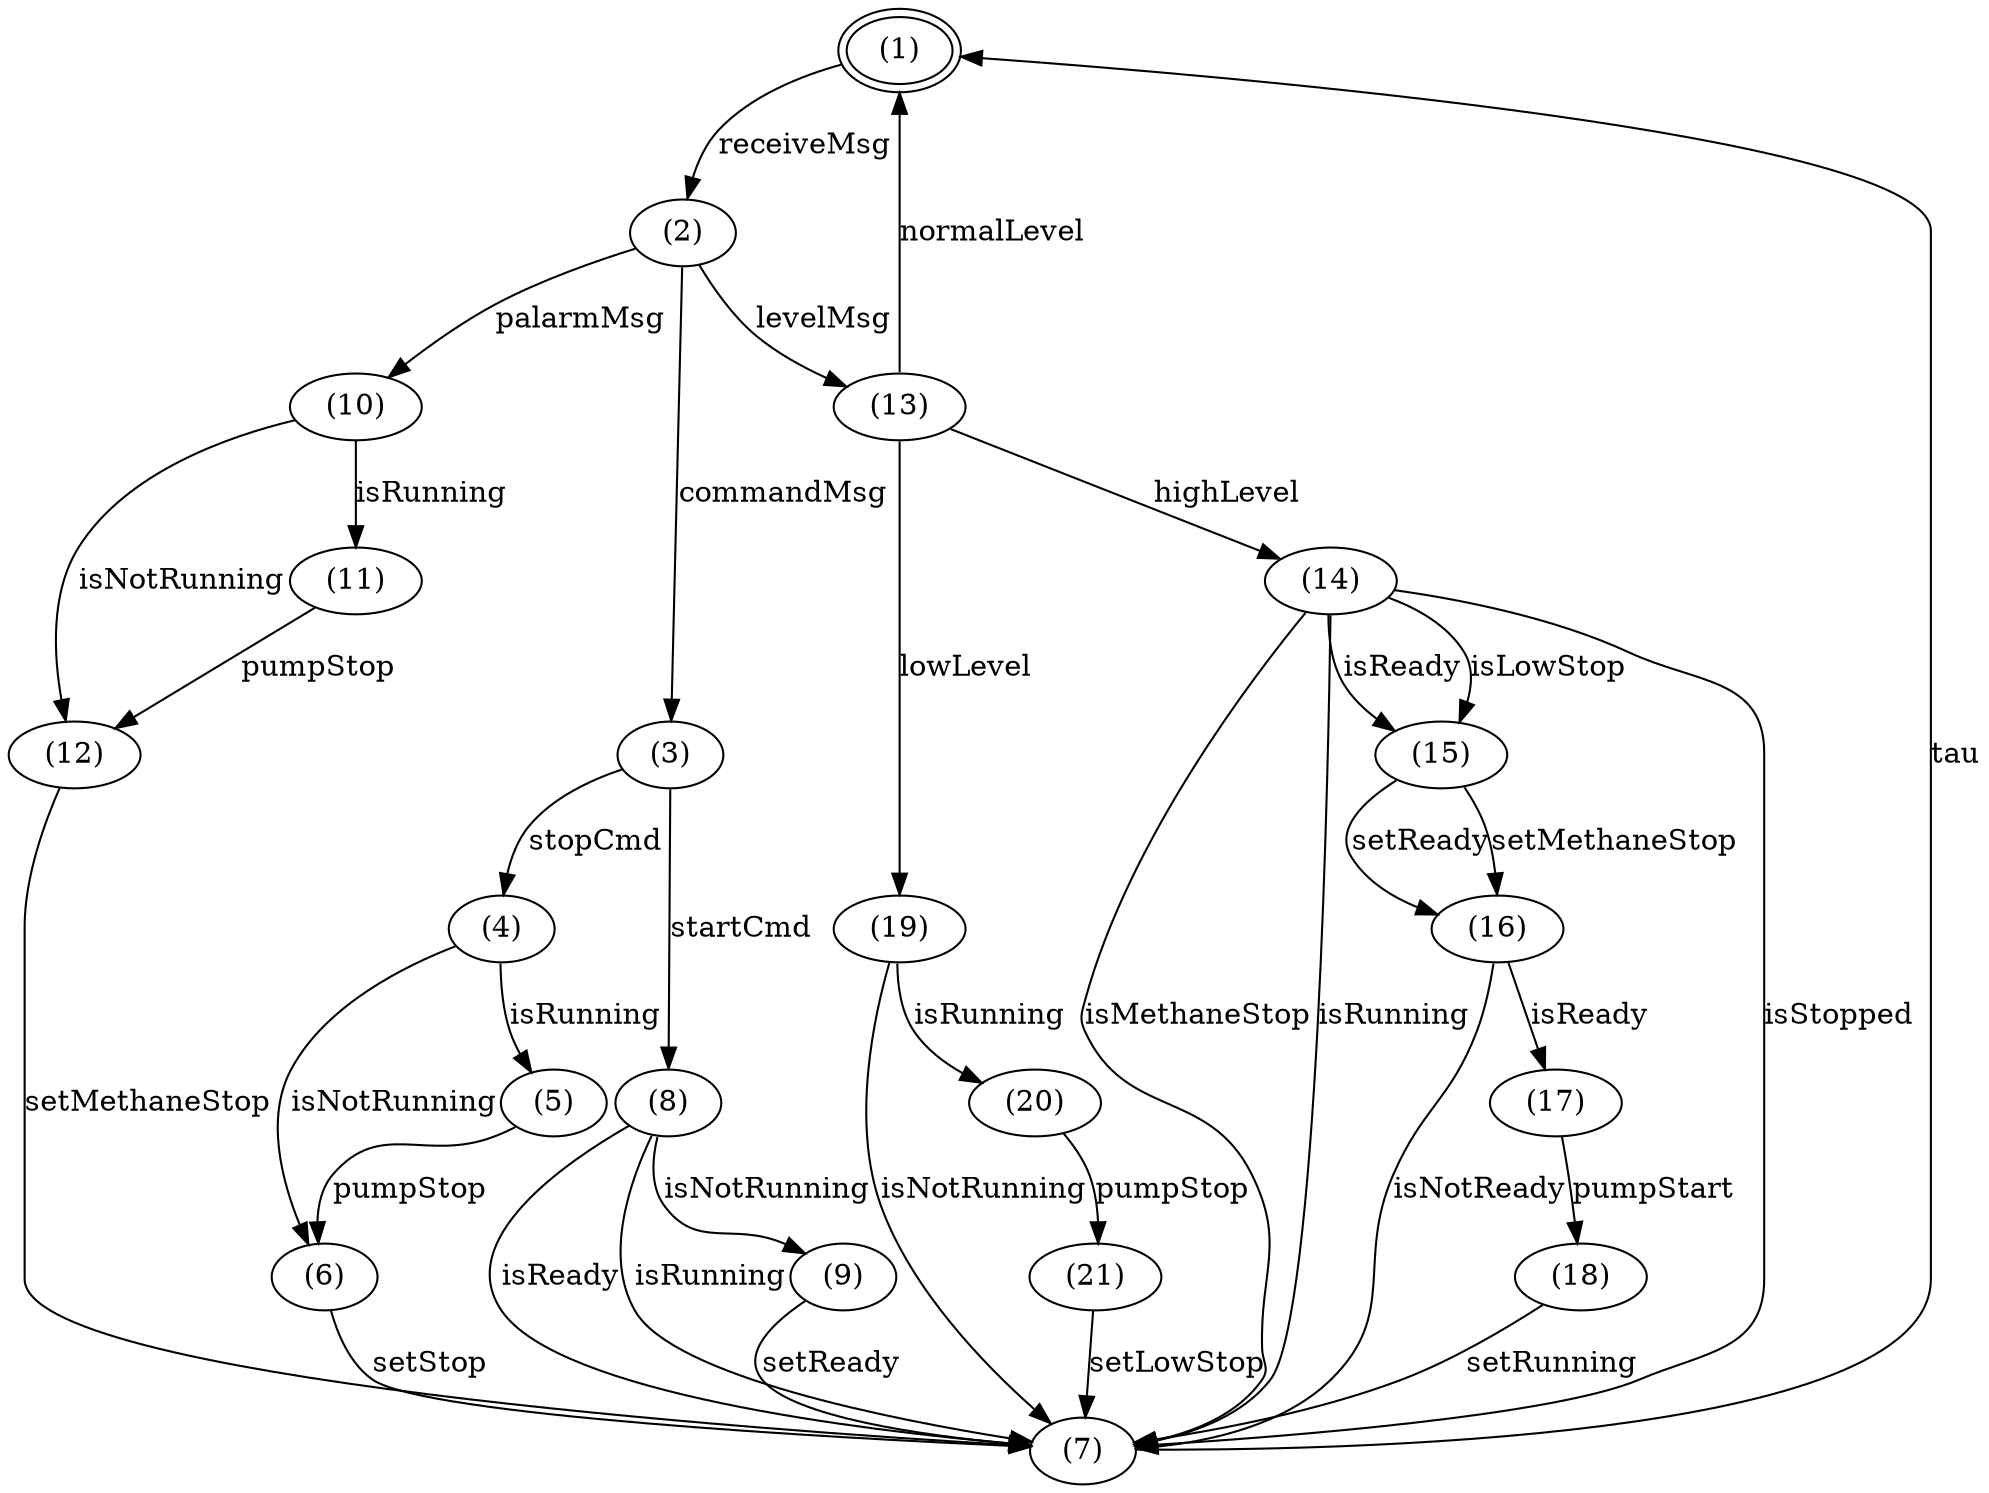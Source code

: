 digraph G {
center = TRUE;
mclimit = 10.0;
nodesep = 0.05;
node [ width=0.25, height=0.25, label="" ];
s0 [ peripheries=2 ];
s0 [label="(1)"];
s1 [label="(2)"];
s2 [label="(13)"];
s3 [label="(10)"];
s4 [label="(3)"];
s5 [label="(19)"];
s6 [label="(14)"];
s7 [label="(11)"];
s8 [label="(12)"];
s9 [label="(8)"];
s10 [label="(4)"];
s11 [label="(20)"];
s12 [label="(7)"];
s13 [label="(15)"];
s14 [label="(9)"];
s15 [label="(5)"];
s16 [label="(6)"];
s17 [label="(21)"];
s18 [label="(16)"];
s19 [label="(17)"];
s20 [label="(18)"];
s0->s1[label="receiveMsg"];
s1->s2[label="levelMsg"];
s1->s3[label="palarmMsg"];
s1->s4[label="commandMsg"];
s2->s5[label="lowLevel"];
s2->s0[label="normalLevel"];
s2->s6[label="highLevel"];
s3->s7[label="isRunning"];
s3->s8[label="isNotRunning"];
s4->s9[label="startCmd"];
s4->s10[label="stopCmd"];
s5->s11[label="isRunning"];
s5->s12[label="isNotRunning"];
s6->s12[label="isStopped"];
s6->s12[label="isMethaneStop"];
s6->s13[label="isLowStop"];
s6->s12[label="isRunning"];
s6->s13[label="isReady"];
s7->s8[label="pumpStop"];
s8->s12[label="setMethaneStop"];
s9->s12[label="isRunning"];
s9->s14[label="isNotRunning"];
s9->s12[label="isReady"];
s10->s15[label="isRunning"];
s10->s16[label="isNotRunning"];
s11->s17[label="pumpStop"];
s12->s0[label="tau"];
s13->s18[label="setReady"];
s13->s18[label="setMethaneStop"];
s14->s12[label="setReady"];
s15->s16[label="pumpStop"];
s16->s12[label="setStop"];
s17->s12[label="setLowStop"];
s18->s12[label="isNotReady"];
s18->s19[label="isReady"];
s19->s20[label="pumpStart"];
s20->s12[label="setRunning"];
}
